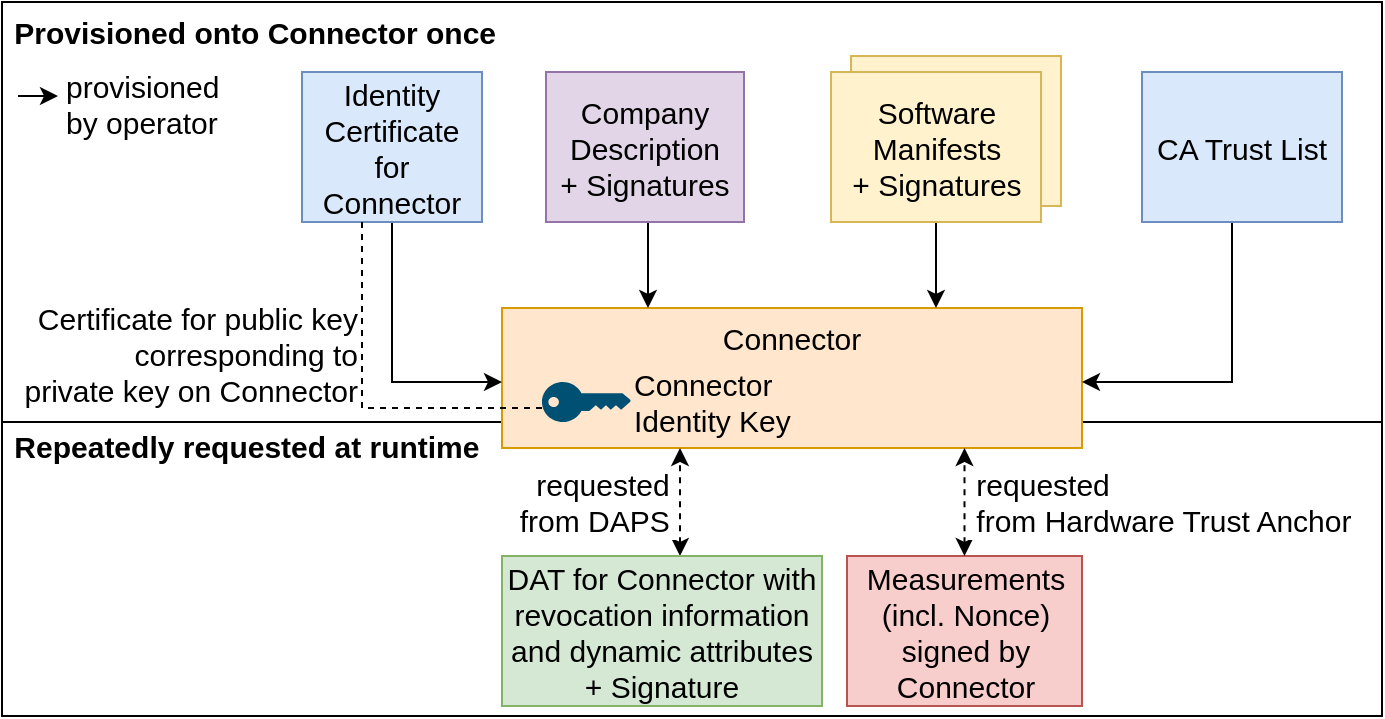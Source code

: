 <mxfile version="16.5.1" type="device"><diagram name="Page-1" id="c7558073-3199-34d8-9f00-42111426c3f3"><mxGraphModel dx="1355" dy="878" grid="1" gridSize="10" guides="1" tooltips="1" connect="1" arrows="1" fold="1" page="1" pageScale="1" pageWidth="826" pageHeight="1169" background="#ffffff" math="0" shadow="0"><root><mxCell id="0"/><mxCell id="1" parent="0"/><mxCell id="KCBGfirPK0B0opiTfHwj-21" value="&amp;nbsp;Repeatedly requested at runtime" style="rounded=0;whiteSpace=wrap;html=1;labelBackgroundColor=none;fontSize=15;align=left;verticalAlign=top;fontStyle=1" parent="1" vertex="1"><mxGeometry x="20" y="227" width="690" height="150" as="geometry"/></mxCell><mxCell id="KCBGfirPK0B0opiTfHwj-20" value="&amp;nbsp;Provisioned onto Connector once" style="rounded=0;whiteSpace=wrap;html=1;labelBackgroundColor=none;fontSize=15;align=left;verticalAlign=top;fontStyle=1" parent="1" vertex="1"><mxGeometry x="20" y="20" width="690" height="210" as="geometry"/></mxCell><mxCell id="FIu3u43OKh3A3ON6TT0A-10" value="" style="rounded=0;whiteSpace=wrap;html=1;fontSize=15;fillColor=#fff2cc;strokeColor=#d6b656;" parent="1" vertex="1"><mxGeometry x="444.5" y="47" width="105" height="75" as="geometry"/></mxCell><mxCell id="XZrWQa47vpsKSi6NGQRx-155" value="Connector" style="rounded=0;whiteSpace=wrap;html=1;fillColor=#ffe6cc;strokeColor=#d79b00;fontSize=15;verticalAlign=top;" parent="1" vertex="1"><mxGeometry x="270" y="173" width="290" height="70" as="geometry"/></mxCell><mxCell id="KCBGfirPK0B0opiTfHwj-5" style="edgeStyle=orthogonalEdgeStyle;rounded=0;orthogonalLoop=1;jettySize=auto;html=1;fontSize=15;" parent="1" source="FIu3u43OKh3A3ON6TT0A-3" target="XZrWQa47vpsKSi6NGQRx-155" edge="1"><mxGeometry relative="1" as="geometry"><Array as="points"><mxPoint x="215" y="210"/></Array></mxGeometry></mxCell><mxCell id="FIu3u43OKh3A3ON6TT0A-3" value="&lt;div style=&quot;font-size: 15px;&quot;&gt;&lt;/div&gt;Identity Certificate for Connector" style="rounded=0;whiteSpace=wrap;html=1;fontSize=15;fillColor=#dae8fc;strokeColor=#6c8ebf;" parent="1" vertex="1"><mxGeometry x="170" y="55" width="90" height="75" as="geometry"/></mxCell><mxCell id="KCBGfirPK0B0opiTfHwj-6" value="" style="edgeStyle=orthogonalEdgeStyle;rounded=0;orthogonalLoop=1;jettySize=auto;html=1;align=left;spacingLeft=2;fontSize=15;" parent="1" source="FIu3u43OKh3A3ON6TT0A-5" target="XZrWQa47vpsKSi6NGQRx-155" edge="1"><mxGeometry relative="1" as="geometry"><Array as="points"><mxPoint x="343" y="160"/><mxPoint x="343" y="160"/></Array></mxGeometry></mxCell><mxCell id="FIu3u43OKh3A3ON6TT0A-5" value="&lt;div style=&quot;font-size: 15px;&quot;&gt;Company Description&lt;/div&gt;&lt;div style=&quot;font-size: 15px;&quot;&gt;+ Signatures&lt;/div&gt;" style="rounded=0;whiteSpace=wrap;html=1;fontSize=15;fillColor=#e1d5e7;strokeColor=#9673a6;" parent="1" vertex="1"><mxGeometry x="292" y="55" width="99" height="75" as="geometry"/></mxCell><mxCell id="KCBGfirPK0B0opiTfHwj-7" style="edgeStyle=orthogonalEdgeStyle;rounded=0;orthogonalLoop=1;jettySize=auto;html=1;fontSize=15;" parent="1" source="FIu3u43OKh3A3ON6TT0A-9" target="XZrWQa47vpsKSi6NGQRx-155" edge="1"><mxGeometry relative="1" as="geometry"><Array as="points"><mxPoint x="487" y="160"/><mxPoint x="487" y="160"/></Array></mxGeometry></mxCell><mxCell id="FIu3u43OKh3A3ON6TT0A-9" value="&lt;div style=&quot;font-size: 15px;&quot;&gt;Software&lt;/div&gt;&lt;div style=&quot;font-size: 15px;&quot;&gt;Manifests&lt;br style=&quot;font-size: 15px;&quot;&gt;&lt;/div&gt;&lt;div style=&quot;font-size: 15px;&quot;&gt;+ Signatures&lt;br style=&quot;font-size: 15px;&quot;&gt;&lt;/div&gt;" style="rounded=0;whiteSpace=wrap;html=1;fontSize=15;fillColor=#fff2cc;strokeColor=#d6b656;" parent="1" vertex="1"><mxGeometry x="434.5" y="55" width="105" height="75" as="geometry"/></mxCell><mxCell id="KCBGfirPK0B0opiTfHwj-8" style="edgeStyle=orthogonalEdgeStyle;rounded=0;orthogonalLoop=1;jettySize=auto;html=1;fontSize=15;" parent="1" source="KCBGfirPK0B0opiTfHwj-4" target="XZrWQa47vpsKSi6NGQRx-155" edge="1"><mxGeometry relative="1" as="geometry"><Array as="points"><mxPoint x="635" y="210"/></Array></mxGeometry></mxCell><mxCell id="KCBGfirPK0B0opiTfHwj-4" value="&lt;div style=&quot;font-size: 15px;&quot;&gt;CA Trust List&lt;/div&gt;" style="rounded=0;whiteSpace=wrap;html=1;fontSize=15;fillColor=#dae8fc;strokeColor=#6c8ebf;" parent="1" vertex="1"><mxGeometry x="590" y="55" width="100" height="75" as="geometry"/></mxCell><mxCell id="KCBGfirPK0B0opiTfHwj-12" style="edgeStyle=orthogonalEdgeStyle;rounded=0;orthogonalLoop=1;jettySize=auto;html=1;endArrow=none;endFill=0;dashed=1;fontSize=15;" parent="1" source="KCBGfirPK0B0opiTfHwj-9" target="FIu3u43OKh3A3ON6TT0A-3" edge="1"><mxGeometry relative="1" as="geometry"><Array as="points"><mxPoint x="200" y="223"/></Array></mxGeometry></mxCell><mxCell id="KCBGfirPK0B0opiTfHwj-13" value="Certificate for public key&lt;br style=&quot;font-size: 15px&quot;&gt;corresponding to &lt;br style=&quot;font-size: 15px&quot;&gt;private key on Connector" style="edgeLabel;html=1;align=right;verticalAlign=middle;resizable=0;points=[];fontSize=15;" parent="KCBGfirPK0B0opiTfHwj-12" vertex="1" connectable="0"><mxGeometry x="0.295" y="2" relative="1" as="geometry"><mxPoint y="1" as="offset"/></mxGeometry></mxCell><mxCell id="KCBGfirPK0B0opiTfHwj-9" value="" style="points=[[0,0.5,0],[0.24,0,0],[0.5,0.28,0],[0.995,0.475,0],[0.5,0.72,0],[0.24,1,0]];verticalLabelPosition=bottom;sketch=0;html=1;verticalAlign=top;aspect=fixed;align=center;pointerEvents=1;shape=mxgraph.cisco19.key;fillColor=#005073;strokeColor=none;fontSize=15;" parent="1" vertex="1"><mxGeometry x="290" y="210" width="44.44" height="20" as="geometry"/></mxCell><mxCell id="KCBGfirPK0B0opiTfHwj-10" value="&lt;span style=&quot;color: rgb(0, 0, 0); font-family: helvetica; font-size: 15px; font-style: normal; font-weight: 400; letter-spacing: normal; text-align: center; text-indent: 0px; text-transform: none; word-spacing: 0px; display: inline; float: none;&quot;&gt;Connector Identity Key&lt;/span&gt;" style="text;whiteSpace=wrap;html=1;labelBackgroundColor=none;fontSize=15;verticalAlign=middle;" parent="1" vertex="1"><mxGeometry x="334.44" y="200" width="95.56" height="40" as="geometry"/></mxCell><mxCell id="KCBGfirPK0B0opiTfHwj-22" value="requested&amp;nbsp;&lt;br style=&quot;font-size: 15px;&quot;&gt;from DAPS&amp;nbsp;" style="edgeStyle=orthogonalEdgeStyle;rounded=0;orthogonalLoop=1;jettySize=auto;html=1;fontSize=15;endArrow=classic;endFill=1;startArrow=classic;startFill=1;dashed=1;align=right;" parent="1" edge="1"><mxGeometry relative="1" as="geometry"><mxPoint x="359" y="243" as="targetPoint"/><Array as="points"><mxPoint x="359" y="260"/><mxPoint x="359" y="260"/></Array><mxPoint x="359" y="297" as="sourcePoint"/></mxGeometry></mxCell><mxCell id="KCBGfirPK0B0opiTfHwj-18" value="&lt;div style=&quot;font-size: 15px;&quot;&gt;&lt;/div&gt;DAT for Connector with revocation information and dynamic attributes&lt;br style=&quot;font-size: 15px;&quot;&gt;+ Signature" style="rounded=0;whiteSpace=wrap;html=1;fontSize=15;fillColor=#d5e8d4;strokeColor=#82b366;" parent="1" vertex="1"><mxGeometry x="270" y="297" width="160" height="75" as="geometry"/></mxCell><mxCell id="KCBGfirPK0B0opiTfHwj-19" value="&lt;span style=&quot;font-size: 15px; text-align: left;&quot;&gt;Measurements&lt;/span&gt;&lt;br style=&quot;font-size: 15px; text-align: left;&quot;&gt;&lt;span style=&quot;font-size: 15px; text-align: left;&quot;&gt;(incl. Nonce)&lt;br style=&quot;font-size: 15px;&quot;&gt;signed by Connector&lt;br style=&quot;font-size: 15px;&quot;&gt;&lt;/span&gt;&lt;div style=&quot;font-size: 15px;&quot;&gt;&lt;/div&gt;" style="rounded=0;whiteSpace=wrap;html=1;fontSize=15;fillColor=#f8cecc;strokeColor=#b85450;labelBackgroundColor=none;" parent="1" vertex="1"><mxGeometry x="442.5" y="297" width="117.5" height="75" as="geometry"/></mxCell><mxCell id="KCBGfirPK0B0opiTfHwj-23" value="&amp;nbsp;requested&lt;br style=&quot;font-size: 15px;&quot;&gt;&amp;nbsp;from Hardware Trust Anchor" style="edgeStyle=orthogonalEdgeStyle;rounded=0;orthogonalLoop=1;jettySize=auto;html=1;fontSize=15;endArrow=classic;endFill=1;startArrow=classic;startFill=1;dashed=1;align=left;" parent="1" source="KCBGfirPK0B0opiTfHwj-19" target="XZrWQa47vpsKSi6NGQRx-155" edge="1"><mxGeometry relative="1" as="geometry"><mxPoint x="356" y="337" as="sourcePoint"/><mxPoint x="356" y="247" as="targetPoint"/><Array as="points"><mxPoint x="501" y="257"/><mxPoint x="501" y="257"/></Array></mxGeometry></mxCell><mxCell id="KCBGfirPK0B0opiTfHwj-24" value="" style="endArrow=classic;html=1;rounded=0;fontSize=15;" parent="1" edge="1"><mxGeometry width="50" height="50" relative="1" as="geometry"><mxPoint x="28" y="67" as="sourcePoint"/><mxPoint x="48" y="67" as="targetPoint"/></mxGeometry></mxCell><mxCell id="KCBGfirPK0B0opiTfHwj-25" value="&lt;span style=&quot;color: rgb(0, 0, 0); font-family: helvetica; font-size: 15px; font-style: normal; font-weight: 400; letter-spacing: normal; text-align: left; text-indent: 0px; text-transform: none; word-spacing: 0px; background-color: rgb(255, 255, 255); display: inline; float: none;&quot;&gt;provisioned&lt;/span&gt;&lt;br style=&quot;color: rgb(0, 0, 0); font-family: helvetica; font-size: 15px; font-style: normal; font-weight: 400; letter-spacing: normal; text-align: left; text-indent: 0px; text-transform: none; word-spacing: 0px;&quot;&gt;&lt;span style=&quot;color: rgb(0, 0, 0); font-family: helvetica; font-size: 15px; font-style: normal; font-weight: 400; letter-spacing: normal; text-align: left; text-indent: 0px; text-transform: none; word-spacing: 0px; background-color: rgb(255, 255, 255); display: inline; float: none;&quot;&gt;by operator&lt;/span&gt;" style="text;whiteSpace=wrap;html=1;fontSize=15;" parent="1" vertex="1"><mxGeometry x="50" y="47" width="80" height="38" as="geometry"/></mxCell></root></mxGraphModel></diagram></mxfile>